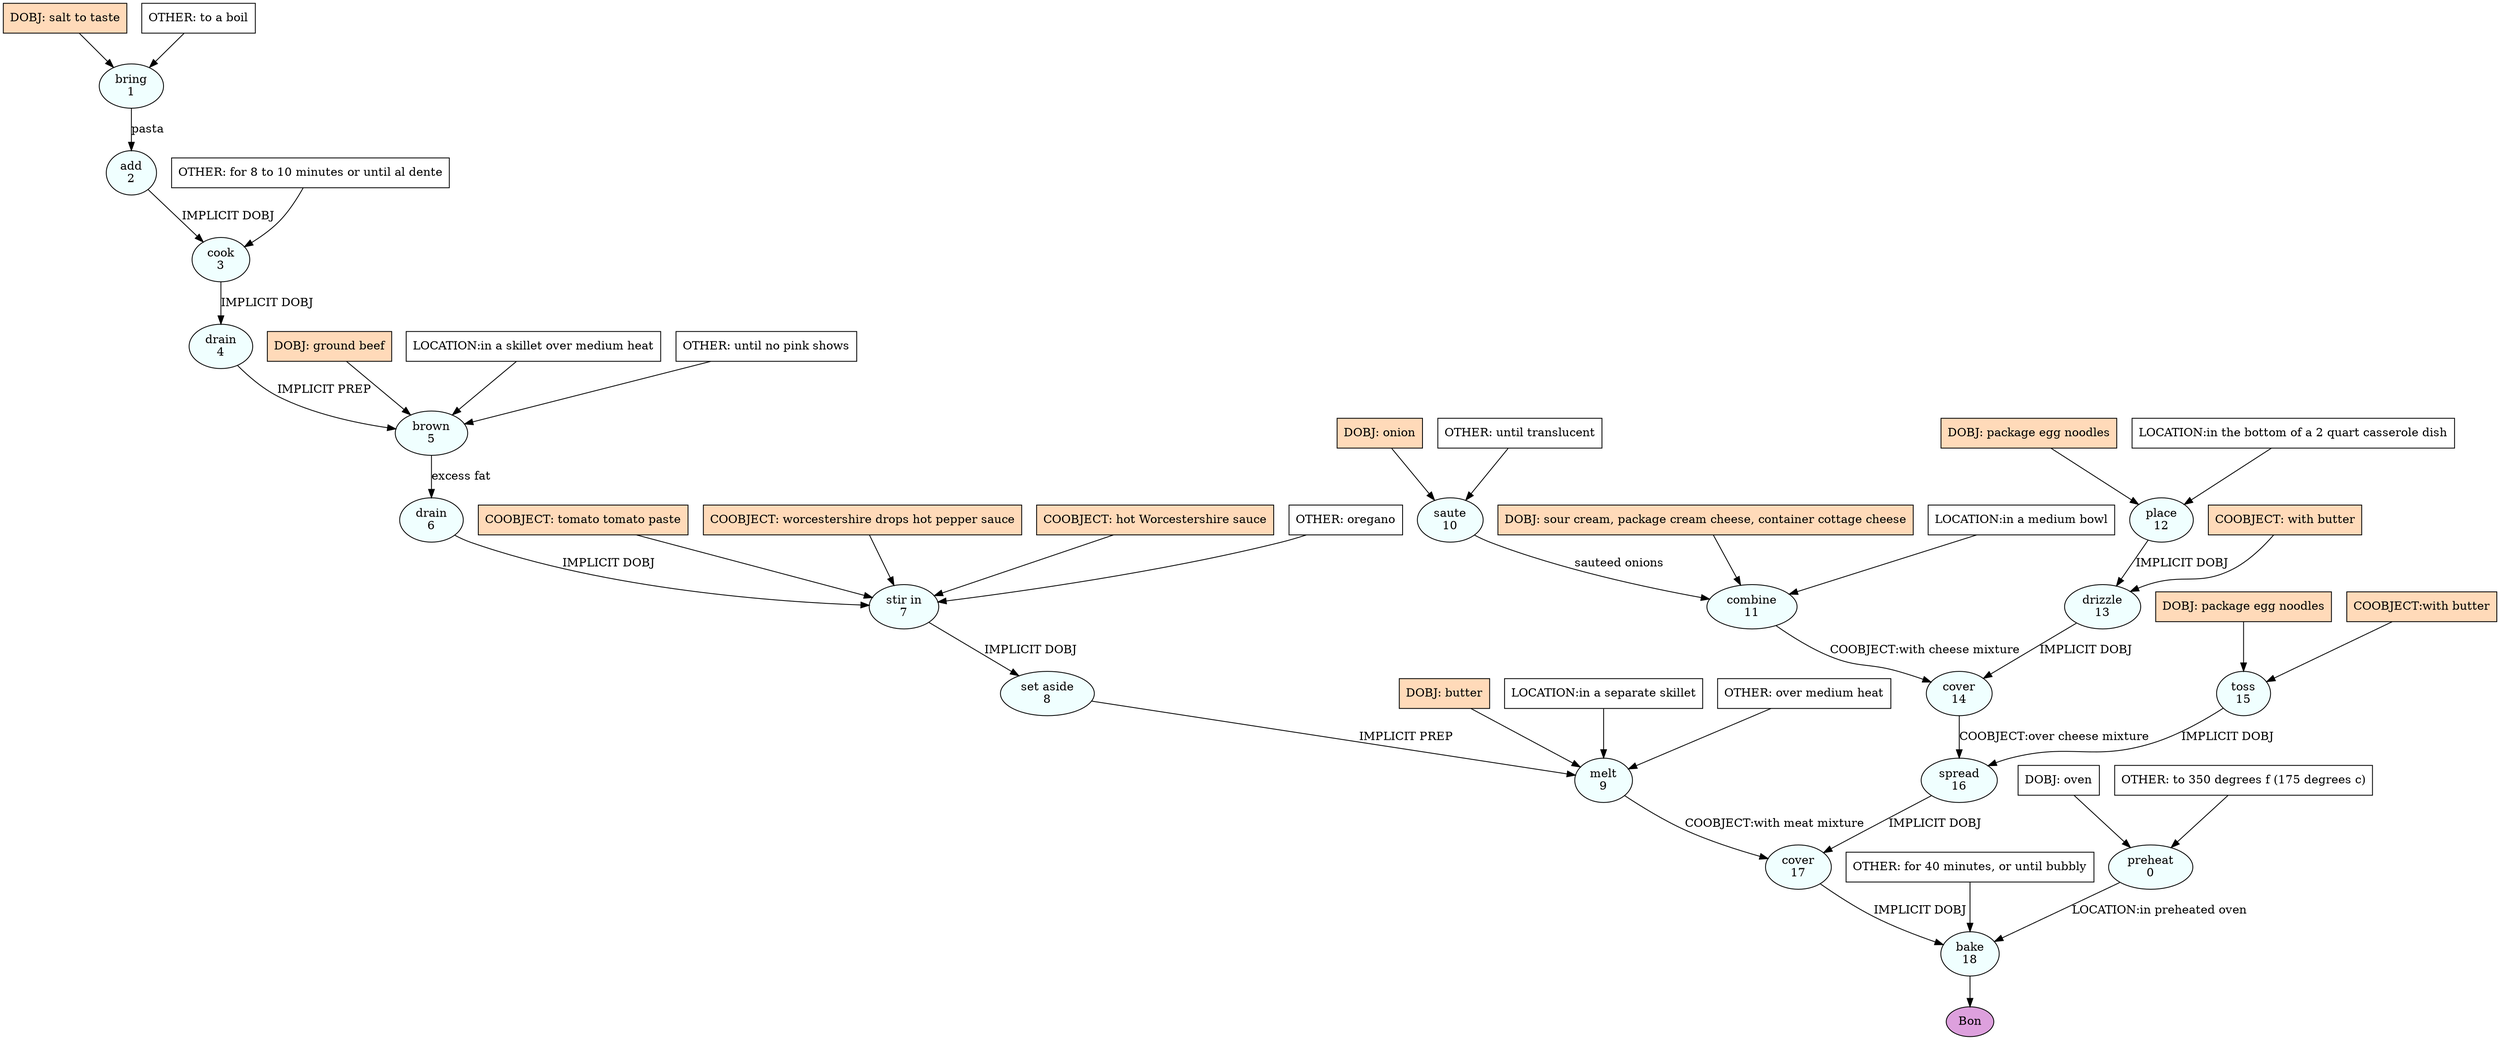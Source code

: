 digraph recipe {
E0[label="preheat
0", shape=oval, style=filled, fillcolor=azure]
E1[label="bring
1", shape=oval, style=filled, fillcolor=azure]
E2[label="add
2", shape=oval, style=filled, fillcolor=azure]
E3[label="cook
3", shape=oval, style=filled, fillcolor=azure]
E4[label="drain
4", shape=oval, style=filled, fillcolor=azure]
E5[label="brown
5", shape=oval, style=filled, fillcolor=azure]
E6[label="drain
6", shape=oval, style=filled, fillcolor=azure]
E7[label="stir in
7", shape=oval, style=filled, fillcolor=azure]
E8[label="set aside
8", shape=oval, style=filled, fillcolor=azure]
E9[label="melt
9", shape=oval, style=filled, fillcolor=azure]
E10[label="saute
10", shape=oval, style=filled, fillcolor=azure]
E11[label="combine
11", shape=oval, style=filled, fillcolor=azure]
E12[label="place
12", shape=oval, style=filled, fillcolor=azure]
E13[label="drizzle
13", shape=oval, style=filled, fillcolor=azure]
E14[label="cover
14", shape=oval, style=filled, fillcolor=azure]
E15[label="toss
15", shape=oval, style=filled, fillcolor=azure]
E16[label="spread
16", shape=oval, style=filled, fillcolor=azure]
E17[label="cover
17", shape=oval, style=filled, fillcolor=azure]
E18[label="bake
18", shape=oval, style=filled, fillcolor=azure]
D1[label="DOBJ: salt to taste", shape=box, style=filled, fillcolor=peachpuff]
D1 -> E1
O1_0[label="OTHER: to a boil", shape=box, style=filled, fillcolor=white]
O1_0 -> E1
D0[label="DOBJ: oven", shape=box, style=filled, fillcolor=white]
D0 -> E0
O0_0[label="OTHER: to 350 degrees f (175 degrees c)", shape=box, style=filled, fillcolor=white]
O0_0 -> E0
D12[label="DOBJ: package egg noodles", shape=box, style=filled, fillcolor=peachpuff]
D12 -> E12
P12_0[label="LOCATION:in the bottom of a 2 quart casserole dish", shape=box, style=filled, fillcolor=white]
P12_0 -> E12
D10[label="DOBJ: onion", shape=box, style=filled, fillcolor=peachpuff]
D10 -> E10
O10_0[label="OTHER: until translucent", shape=box, style=filled, fillcolor=white]
O10_0 -> E10
D15[label="DOBJ: package egg noodles", shape=box, style=filled, fillcolor=peachpuff]
D15 -> E15
P15_0[label="COOBJECT:with butter", shape=box, style=filled, fillcolor=peachpuff]
P15_0 -> E15
E1 -> E2 [label="pasta"]
E2 -> E3 [label="IMPLICIT DOBJ"]
O3_0_0[label="OTHER: for 8 to 10 minutes or until al dente", shape=box, style=filled, fillcolor=white]
O3_0_0 -> E3
E3 -> E4 [label="IMPLICIT DOBJ"]
D5_ing[label="DOBJ: ground beef", shape=box, style=filled, fillcolor=peachpuff]
D5_ing -> E5
E4 -> E5 [label="IMPLICIT PREP"]
P5_1_0[label="LOCATION:in a skillet over medium heat", shape=box, style=filled, fillcolor=white]
P5_1_0 -> E5
O5_0_0[label="OTHER: until no pink shows", shape=box, style=filled, fillcolor=white]
O5_0_0 -> E5
E5 -> E6 [label="excess fat"]
E6 -> E7 [label="IMPLICIT DOBJ"]
P7_0_ing[label="COOBJECT: tomato tomato paste", shape=box, style=filled, fillcolor=peachpuff]
P7_0_ing -> E7
P7_1_ing[label="COOBJECT: worcestershire drops hot pepper sauce", shape=box, style=filled, fillcolor=peachpuff]
P7_1_ing -> E7
P7_2_ing[label="COOBJECT: hot Worcestershire sauce", shape=box, style=filled, fillcolor=peachpuff]
P7_2_ing -> E7
O7_0_0[label="OTHER: oregano", shape=box, style=filled, fillcolor=white]
O7_0_0 -> E7
E7 -> E8 [label="IMPLICIT DOBJ"]
D9_ing[label="DOBJ: butter", shape=box, style=filled, fillcolor=peachpuff]
D9_ing -> E9
E8 -> E9 [label="IMPLICIT PREP"]
P9_1_0[label="LOCATION:in a separate skillet", shape=box, style=filled, fillcolor=white]
P9_1_0 -> E9
O9_0_0[label="OTHER: over medium heat", shape=box, style=filled, fillcolor=white]
O9_0_0 -> E9
D11_ing[label="DOBJ: sour cream, package cream cheese, container cottage cheese", shape=box, style=filled, fillcolor=peachpuff]
D11_ing -> E11
E10 -> E11 [label="sauteed onions"]
P11_0_0[label="LOCATION:in a medium bowl", shape=box, style=filled, fillcolor=white]
P11_0_0 -> E11
E12 -> E13 [label="IMPLICIT DOBJ"]
P13_0_ing[label="COOBJECT: with butter", shape=box, style=filled, fillcolor=peachpuff]
P13_0_ing -> E13
E13 -> E14 [label="IMPLICIT DOBJ"]
E11 -> E14 [label="COOBJECT:with cheese mixture"]
E15 -> E16 [label="IMPLICIT DOBJ"]
E14 -> E16 [label="COOBJECT:over cheese mixture"]
E16 -> E17 [label="IMPLICIT DOBJ"]
E9 -> E17 [label="COOBJECT:with meat mixture"]
E17 -> E18 [label="IMPLICIT DOBJ"]
E0 -> E18 [label="LOCATION:in preheated oven"]
O18_0_0[label="OTHER: for 40 minutes, or until bubbly", shape=box, style=filled, fillcolor=white]
O18_0_0 -> E18
EOR[label="Bon", shape=oval, style=filled, fillcolor=plum]
E18 -> EOR
}
